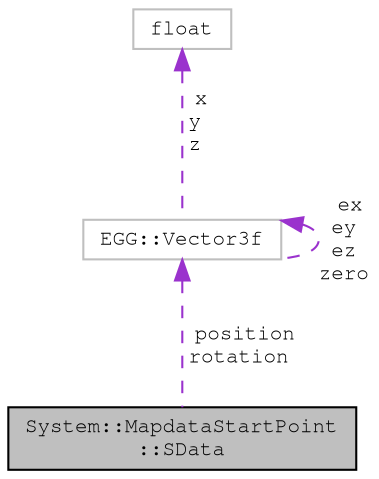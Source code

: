 digraph "System::MapdataStartPoint::SData"
{
 // LATEX_PDF_SIZE
  edge [fontname="FreeMono",fontsize="10",labelfontname="FreeMono",labelfontsize="10"];
  node [fontname="FreeMono",fontsize="10",shape=record];
  Node1 [label="System::MapdataStartPoint\l::SData",height=0.2,width=0.4,color="black", fillcolor="grey75", style="filled", fontcolor="black",tooltip=" "];
  Node2 -> Node1 [dir="back",color="darkorchid3",fontsize="10",style="dashed",label=" position\nrotation" ,fontname="FreeMono"];
  Node2 [label="EGG::Vector3f",height=0.2,width=0.4,color="grey75", fillcolor="white", style="filled",URL="$struct_e_g_g_1_1_vector3f.html",tooltip=" "];
  Node3 -> Node2 [dir="back",color="darkorchid3",fontsize="10",style="dashed",label=" x\ny\nz" ,fontname="FreeMono"];
  Node3 [label="float",height=0.2,width=0.4,color="grey75", fillcolor="white", style="filled",tooltip=" "];
  Node2 -> Node2 [dir="back",color="darkorchid3",fontsize="10",style="dashed",label=" ex\ney\nez\nzero" ,fontname="FreeMono"];
}
